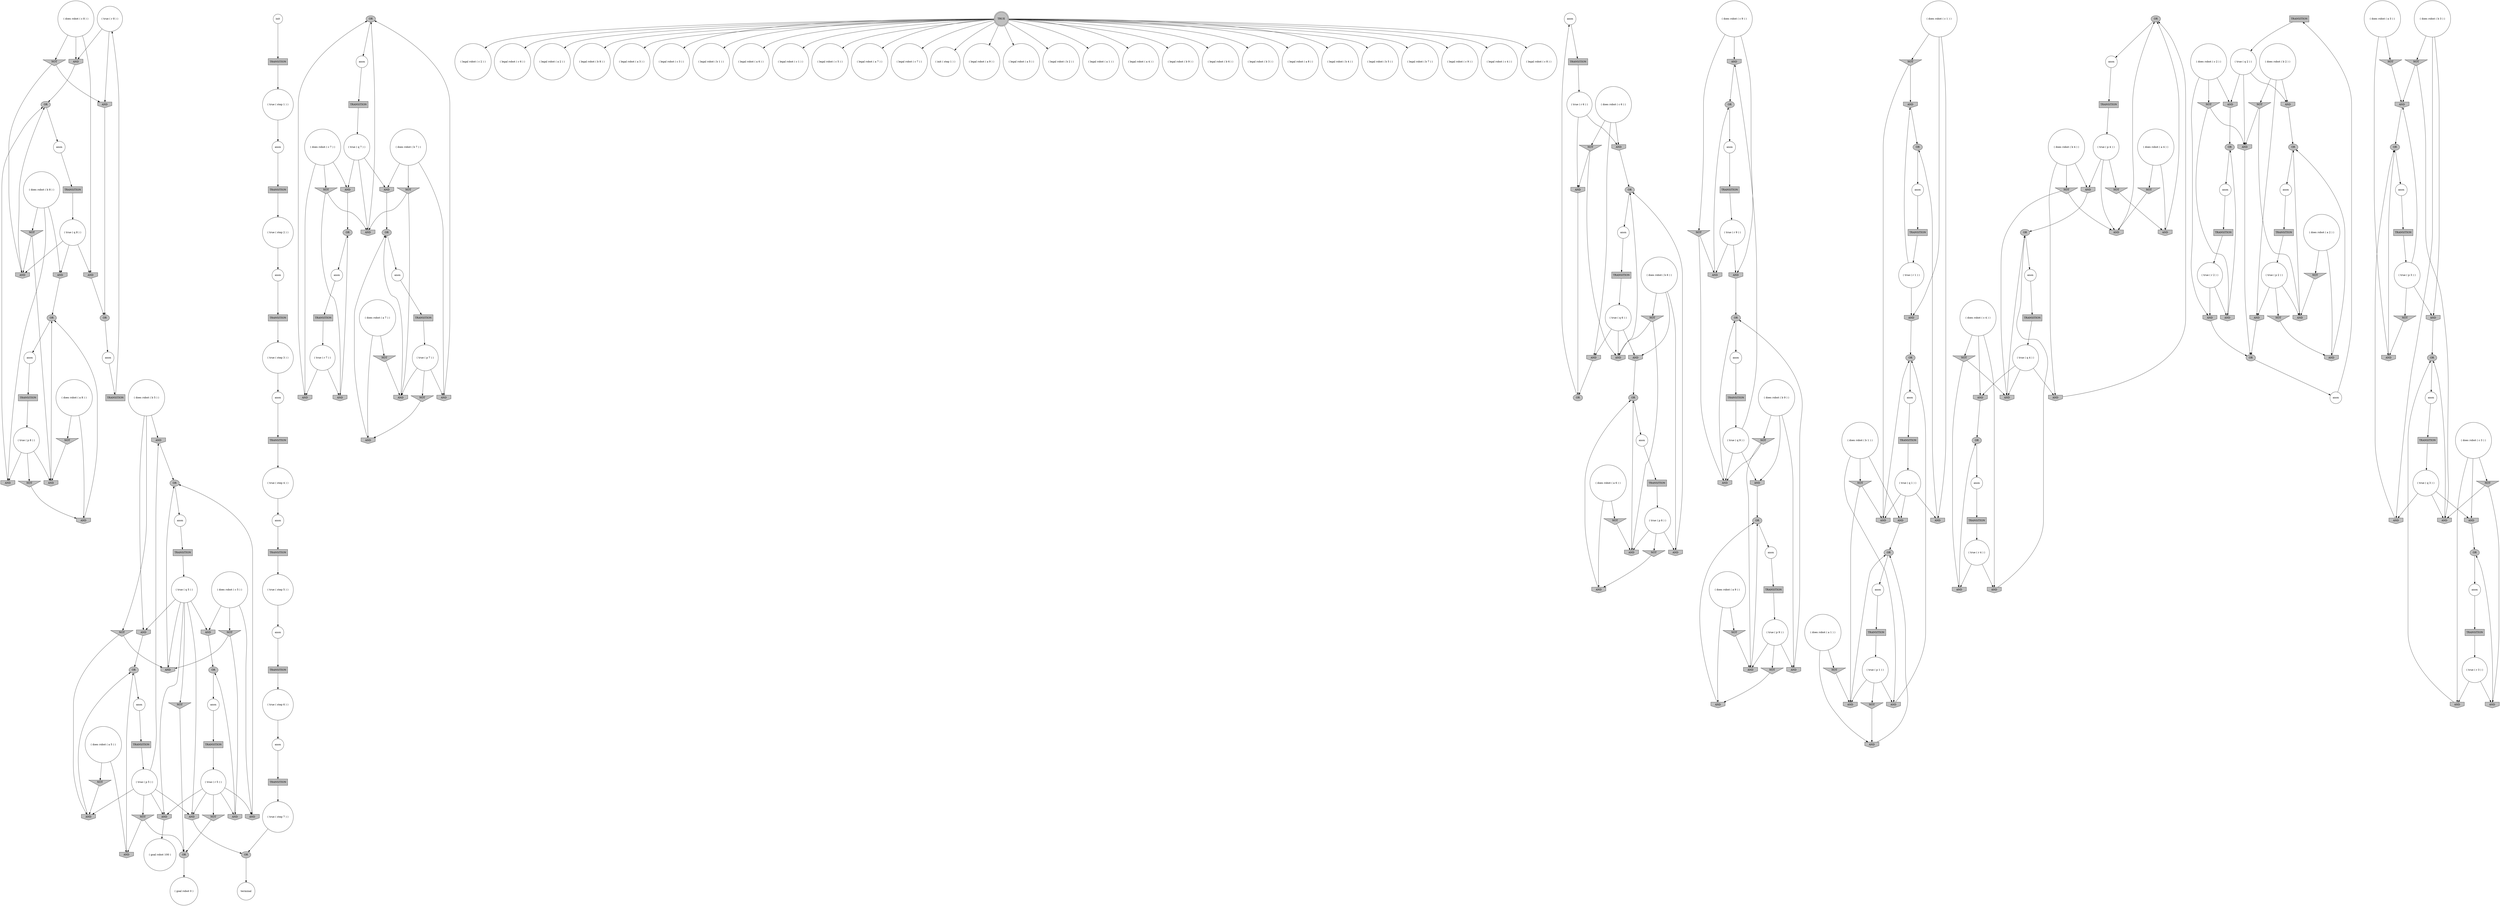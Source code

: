 digraph propNet
{
	"@7e6baf24"[shape=circle, style= filled, fillcolor=white, label="( true ( r 8 ) )"]; "@7e6baf24"->"@2e595420"; "@7e6baf24"->"@aa1b4e7"; 
	"@3f94a1f"[shape=circle, style= filled, fillcolor=white, label="( does robot ( b 5 ) )"]; "@3f94a1f"->"@2180e7a4"; "@3f94a1f"->"@63713b42"; "@3f94a1f"->"@3f70119f"; 
	"@201a503f"[shape=ellipse, style= filled, fillcolor=grey, label="OR"]; "@201a503f"->"@1f8a6890"; 
	"@205074de"[shape=invhouse, style= filled, fillcolor=grey, label="AND"]; "@205074de"->"@244e5056"; 
	"@6d1576d7"[shape=circle, style= filled, fillcolor=white, label="( legal robot ( c 2 ) )"]; 
	"@cb78915"[shape=circle, style= filled, fillcolor=white, label="anon"]; "@cb78915"->"@580c5da6"; 
	"@2c164804"[shape=circle, style= filled, fillcolor=white, label="( true ( q 5 ) )"]; "@2c164804"->"@76c7cadf"; "@2c164804"->"@46013dd8"; "@2c164804"->"@1d7aa55b"; "@2c164804"->"@3f70119f"; "@2c164804"->"@2ffecaeb"; "@2c164804"->"@19176e5f"; 
	"@a0405f6"[shape=invhouse, style= filled, fillcolor=grey, label="AND"]; "@a0405f6"->"@7a120cb3"; 
	"@4a52fecf"[shape=invhouse, style= filled, fillcolor=grey, label="AND"]; "@4a52fecf"->"@6588c838"; 
	"@43b5699"[shape=invtriangle, style= filled, fillcolor=grey, label="NOT"]; "@43b5699"->"@28d4ff95"; "@43b5699"->"@53b258fa"; 
	"@5cef0cdb"[shape=circle, style= filled, fillcolor=white, label="( true ( step 3 ) )"]; "@5cef0cdb"->"@66e9b6a"; 
	"@14b03ea"[shape=invhouse, style= filled, fillcolor=grey, label="AND"]; "@14b03ea"->"@5e1645b9"; 
	"@7481933a"[shape=circle, style= filled, fillcolor=white, label="anon"]; "@7481933a"->"@62c37f31"; 
	"@3c9ce70"[shape=ellipse, style= filled, fillcolor=grey, label="OR"]; "@3c9ce70"->"@36101d01"; 
	"@4ea7ae01"[shape=circle, style= filled, fillcolor=white, label="( true ( r 7 ) )"]; "@4ea7ae01"->"@1a170b6d"; "@4ea7ae01"->"@541b55f2"; 
	"@263945e2"[shape=invhouse, style= filled, fillcolor=grey, label="AND"]; "@263945e2"->"@66e90097"; 
	"@54dbb83a"[shape=invtriangle, style= filled, fillcolor=grey, label="NOT"]; "@54dbb83a"->"@251c135c"; "@54dbb83a"->"@a0405f6"; 
	"@6ad21538"[shape=circle, style= filled, fillcolor=white, label="( true ( r 5 ) )"]; "@6ad21538"->"@76c7cadf"; "@6ad21538"->"@4f13f501"; "@6ad21538"->"@205074de"; "@6ad21538"->"@1740d415"; "@6ad21538"->"@2ffecaeb"; 
	"@4c4936f3"[shape=invhouse, style= filled, fillcolor=grey, label="AND"]; "@4c4936f3"->"@6e9b86ea"; 
	"@12b4986"[shape=box, style= filled, fillcolor=grey, label="TRANSITION"]; "@12b4986"->"@55d4ee7e"; 
	"@235dc721"[shape=box, style= filled, fillcolor=grey, label="TRANSITION"]; "@235dc721"->"@33e136a8"; 
	"@7f32e910"[shape=circle, style= filled, fillcolor=white, label="( does robot ( a 3 ) )"]; "@7f32e910"->"@6cf84b0a"; "@7f32e910"->"@42ebaf12"; 
	"@4178feba"[shape=circle, style= filled, fillcolor=white, label="anon"]; "@4178feba"->"@2e027538"; 
	"@5790ce9"[shape=invtriangle, style= filled, fillcolor=grey, label="NOT"]; "@5790ce9"->"@51b1ab1d"; "@5790ce9"->"@4e3e97cd"; 
	"@2a44b7f7"[shape=circle, style= filled, fillcolor=white, label="( does robot ( a 9 ) )"]; "@2a44b7f7"->"@2dd5b883"; "@2a44b7f7"->"@3f9ab00e"; 
	"@2106b56a"[shape=circle, style= filled, fillcolor=white, label="( does robot ( b 3 ) )"]; "@2106b56a"->"@3f705316"; "@2106b56a"->"@19ed00d1"; "@2106b56a"->"@862fb35"; 
	"@5ad3c69c"[shape=invhouse, style= filled, fillcolor=grey, label="AND"]; "@5ad3c69c"->"@5be04861"; 
	"@541b55f2"[shape=invhouse, style= filled, fillcolor=grey, label="AND"]; "@541b55f2"->"@201a503f"; 
	"@7c5438e1"[shape=circle, style= filled, fillcolor=white, label="( true ( p 8 ) )"]; "@7c5438e1"->"@5ad3c69c"; "@7c5438e1"->"@2a7d2796"; "@7c5438e1"->"@7d627b8b"; 
	"@1740d415"[shape=invhouse, style= filled, fillcolor=grey, label="AND"]; "@1740d415"->"@3bc634b9"; 
	"@34189cab"[shape=circle, style= filled, fillcolor=white, label="( does robot ( c 9 ) )"]; "@34189cab"->"@3bd5b945"; "@34189cab"->"@6c28ca1c"; "@34189cab"->"@4a52fecf"; 
	"@7fb6a1c4"[shape=circle, style= filled, fillcolor=white, label="( does robot ( b 7 ) )"]; "@7fb6a1c4"->"@2f368c5d"; "@7fb6a1c4"->"@10bcc8f4"; "@7fb6a1c4"->"@8537d55"; 
	"@2beb717e"[shape=circle, style= filled, fillcolor=white, label="( legal robot ( c 6 ) )"]; 
	"@a9db0e2"[shape=circle, style= filled, fillcolor=white, label="( legal robot ( a 2 ) )"]; 
	"@40ad8bb4"[shape=invhouse, style= filled, fillcolor=grey, label="AND"]; "@40ad8bb4"->"@7ffd10fa"; 
	"@c77a748"[shape=circle, style= filled, fillcolor=white, label="( true ( p 4 ) )"]; "@c77a748"->"@26556949"; "@c77a748"->"@4e3e97cd"; "@c77a748"->"@3876e5d"; 
	"@2f8bbc98"[shape=circle, style= filled, fillcolor=white, label="( legal robot ( b 8 ) )"]; 
	"@12b9b67b"[shape=box, style= filled, fillcolor=grey, label="TRANSITION"]; "@12b9b67b"->"@4c61a7e6"; 
	"@420253af"[shape=invtriangle, style= filled, fillcolor=grey, label="NOT"]; "@420253af"->"@1c88a970"; "@420253af"->"@26c42804"; 
	"@66e90097"[shape=ellipse, style= filled, fillcolor=grey, label="OR"]; "@66e90097"->"@4b25ee49"; 
	"@251c135c"[shape=invhouse, style= filled, fillcolor=grey, label="AND"]; "@251c135c"->"@273f212a"; 
	"@521ecfeb"[shape=circle, style= filled, fillcolor=white, label="( legal robot ( a 3 ) )"]; 
	"@5323961b"[shape=circle, style= filled, fillcolor=white, label="( does robot ( c 6 ) )"]; "@5323961b"->"@7a6bb93c"; "@5323961b"->"@1a7b5617"; "@5323961b"->"@4553f141"; 
	"@12fa7181"[shape=box, style= filled, fillcolor=grey, label="TRANSITION"]; "@12fa7181"->"@6ad21538"; 
	"@53b258fa"[shape=invhouse, style= filled, fillcolor=grey, label="AND"]; "@53b258fa"->"@115872f5"; 
	"@415b15ab"[shape=invtriangle, style= filled, fillcolor=grey, label="NOT"]; "@415b15ab"->"@42ebaf12"; 
	"@140e3010"[shape=invhouse, style= filled, fillcolor=grey, label="AND"]; "@140e3010"->"@62ee558f"; 
	"@2279ecf4"[shape=invhouse, style= filled, fillcolor=grey, label="AND"]; "@2279ecf4"->"@6bb5eba4"; 
	"@2586b11c"[shape=invtriangle, style= filled, fillcolor=grey, label="NOT"]; "@2586b11c"->"@2dd5b883"; 
	"@54edd9de"[shape=invhouse, style= filled, fillcolor=grey, label="AND"]; "@54edd9de"->"@568bf3ec"; 
	"@1a170b6d"[shape=invhouse, style= filled, fillcolor=grey, label="AND"]; "@1a170b6d"->"@568bf3ec"; 
	"@6434d75f"[shape=circle, style= filled, fillcolor=white, label="( legal robot ( c 3 ) )"]; 
	"@35a271f5"[shape=invhouse, style= filled, fillcolor=grey, label="AND"]; "@35a271f5"->"@6bb5eba4"; 
	"@3ffef80a"[shape=invhouse, style= filled, fillcolor=grey, label="AND"]; "@3ffef80a"->"@5be04861"; 
	"@7897aaa6"[shape=ellipse, style= filled, fillcolor=grey, label="OR"]; "@7897aaa6"->"@2d44b624"; 
	"@4a93837b"[shape=invhouse, style= filled, fillcolor=grey, label="AND"]; "@4a93837b"->"@5f8f127c"; 
	"@455e0638"[shape=invhouse, style= filled, fillcolor=grey, label="AND"]; "@455e0638"->"@57f2e95f"; 
	"@5f8f127c"[shape=ellipse, style= filled, fillcolor=grey, label="OR"]; "@5f8f127c"->"@2a06bbe7"; 
	"@7f0ab78a"[shape=circle, style= filled, fillcolor=white, label="( legal robot ( b 1 ) )"]; 
	"@4349e631"[shape=circle, style= filled, fillcolor=white, label="( does robot ( c 2 ) )"]; "@4349e631"->"@21c71508"; "@4349e631"->"@28a7bd7a"; "@4349e631"->"@5b25d568"; 
	"@3e93f13f"[shape=box, style= filled, fillcolor=grey, label="TRANSITION"]; "@3e93f13f"->"@2c164804"; 
	"@57249e1a"[shape=invhouse, style= filled, fillcolor=grey, label="AND"]; "@57249e1a"->"@115872f5"; 
	"@4eb7cd92"[shape=invtriangle, style= filled, fillcolor=grey, label="NOT"]; "@4eb7cd92"->"@26c42804"; 
	"@74a638fc"[shape=invtriangle, style= filled, fillcolor=grey, label="NOT"]; "@74a638fc"->"@4ce76438"; 
	"@4eda1515"[shape=circle, style= filled, fillcolor=white, label="( legal robot ( a 6 ) )"]; 
	"@123e1d25"[shape=circle, style= filled, fillcolor=white, label="( legal robot ( c 1 ) )"]; 
	"@55d4ee7e"[shape=circle, style= filled, fillcolor=white, label="( true ( r 4 ) )"]; "@55d4ee7e"->"@30b16f5f"; "@55d4ee7e"->"@3c0c74fe"; 
	"@36101d01"[shape=circle, style= filled, fillcolor=white, label="anon"]; "@36101d01"->"@67458657"; 
	"@62ee558f"[shape=ellipse, style= filled, fillcolor=grey, label="OR"]; "@62ee558f"->"@d335207"; 
	"@5b25d568"[shape=invhouse, style= filled, fillcolor=grey, label="AND"]; "@5b25d568"->"@61ae717f"; 
	"@5e1645b9"[shape=ellipse, style= filled, fillcolor=grey, label="OR"]; "@5e1645b9"->"@83ba4f1"; 
	"@3f9ab00e"[shape=invtriangle, style= filled, fillcolor=grey, label="NOT"]; "@3f9ab00e"->"@2279ecf4"; 
	"@1c2d5534"[shape=circle, style= filled, fillcolor=white, label="( legal robot ( c 5 ) )"]; 
	"@4332b67c"[shape=box, style= filled, fillcolor=grey, label="TRANSITION"]; "@4332b67c"->"@5f4f5a31"; 
	"@2d44b624"[shape=circle, style= filled, fillcolor=white, label="anon"]; "@2d44b624"->"@5e7b4ed7"; 
	"@5b31fd9"[shape=invtriangle, style= filled, fillcolor=grey, label="NOT"]; "@5b31fd9"->"@56a9509d"; 
	"@32935741"[shape=box, style= filled, fillcolor=grey, label="TRANSITION"]; "@32935741"->"@5330cb4b"; 
	"@5d1d20d3"[shape=circle, style= filled, fillcolor=white, label="( true ( step 4 ) )"]; "@5d1d20d3"->"@42bc0eba"; 
	"@364e50ee"[shape=circle, style= filled, fillcolor=white, label="( true ( r 6 ) )"]; "@364e50ee"->"@7a6bb93c"; "@364e50ee"->"@455e0638"; 
	"@6f7834de"[shape=circle, style= filled, fillcolor=white, label="( does robot ( a 7 ) )"]; "@6f7834de"->"@16fa21a4"; "@6f7834de"->"@58bd3b2d"; 
	"@219a6087"[shape=circle, style= filled, fillcolor=white, label="anon"]; "@219a6087"->"@2caee320"; 
	"@12260d8d"[shape=invhouse, style= filled, fillcolor=grey, label="AND"]; "@12260d8d"->"@34e77781"; 
	"@7c959fa1"[shape=circle, style= filled, fillcolor=white, label="( true ( q 1 ) )"]; "@7c959fa1"->"@3a1be20c"; "@7c959fa1"->"@620645fd"; "@7c959fa1"->"@53b258fa"; 
	"@2653aed4"[shape=circle, style= filled, fillcolor=white, label="anon"]; "@2653aed4"->"@1494b146"; 
	"@10d39c9f"[shape=box, style= filled, fillcolor=grey, label="TRANSITION"]; "@10d39c9f"->"@7a6dd8e1"; 
	"@117c50b9"[shape=circle, style= filled, fillcolor=white, label="anon"]; "@117c50b9"->"@3e93f13f"; 
	"@26556949"[shape=invhouse, style= filled, fillcolor=grey, label="AND"]; "@26556949"->"@4965d0e0"; 
	"@46013dd8"[shape=invhouse, style= filled, fillcolor=grey, label="AND"]; "@46013dd8"->"@3bc634b9"; 
	"@51e4bece"[shape=ellipse, style= filled, fillcolor=grey, label="OR"]; "@51e4bece"->"@aaf063"; 
	"@94b318"[shape=invtriangle, style= filled, fillcolor=grey, label="NOT"]; "@94b318"->"@4c767fb3"; "@94b318"->"@2279ecf4"; 
	"@4f9e3e24"[shape=circle, style= filled, fillcolor=white, label="( legal robot ( a 7 ) )"]; 
	"@2a06bbe7"[shape=circle, style= filled, fillcolor=white, label="anon"]; "@2a06bbe7"->"@321e45e3"; 
	"@4965d0e0"[shape=ellipse, style= filled, fillcolor=grey, label="OR"]; "@4965d0e0"->"@3b7447c5"; 
	"@59d794d"[shape=circle, style= filled, fillcolor=white, label="( true ( p 9 ) )"]; "@59d794d"->"@2fa847df"; "@59d794d"->"@2279ecf4"; "@59d794d"->"@2586b11c"; 
	"@5a2d13c1"[shape=circle, style= filled, fillcolor=white, label="( true ( q 7 ) )"]; "@5a2d13c1"->"@6e247d4a"; "@5a2d13c1"->"@10bcc8f4"; "@5a2d13c1"->"@54edd9de"; 
	"@76c7cadf"[shape=invhouse, style= filled, fillcolor=grey, label="AND"]; "@76c7cadf"->"@147ae747"; 
	"@3a1be20c"[shape=invhouse, style= filled, fillcolor=grey, label="AND"]; "@3a1be20c"->"@6e9b86ea"; 
	"@1e37504d"[shape=ellipse, style= filled, fillcolor=grey, label="OR"]; "@1e37504d"->"@4178feba"; 
	"@4dc67b54"[shape=circle, style= filled, fillcolor=white, label="( legal robot ( c 7 ) )"]; 
	"@8537d55"[shape=invhouse, style= filled, fillcolor=grey, label="AND"]; "@8537d55"->"@201a503f"; 
	"@34cf935a"[shape=box, style= filled, fillcolor=grey, label="TRANSITION"]; "@34cf935a"->"@4ea7ae01"; 
	"@69ba045"[shape=ellipse, style= filled, fillcolor=grey, label="OR"]; "@69ba045"->"@53371566"; 
	"@617e53c9"[shape=box, style= filled, fillcolor=grey, label="TRANSITION"]; "@617e53c9"->"@12fcdf5"; 
	"@304caadb"[shape=invtriangle, style= filled, fillcolor=grey, label="NOT"]; "@304caadb"->"@5ad3c69c"; 
	"@aaf063"[shape=circle, style= filled, fillcolor=white, label="anon"]; "@aaf063"->"@12b4986"; 
	"@24c759f5"[shape=circle, style= filled, fillcolor=white, label="( does robot ( c 4 ) )"]; "@24c759f5"->"@1be2f6b0"; "@24c759f5"->"@6af37a62"; "@24c759f5"->"@3c0c74fe"; 
	"@72cc5002"[shape=circle, style= filled, fillcolor=white, label="( true ( step 2 ) )"]; "@72cc5002"->"@28caea19"; 
	"@2d9b4fac"[shape=circle, style= filled, fillcolor=white, label="( init ( step 1 ) )"]; 
	"@48423606"[shape=circle, style= filled, fillcolor=white, label="( does robot ( c 5 ) )"]; "@48423606"->"@46013dd8"; "@48423606"->"@205074de"; "@48423606"->"@72e8e8f9"; 
	"@66bb1ead"[shape=invtriangle, style= filled, fillcolor=grey, label="NOT"]; "@66bb1ead"->"@6db248c"; 
	"@7c4e7958"[shape=circle, style= filled, fillcolor=white, label="( true ( q 8 ) )"]; "@7c4e7958"->"@3ffef80a"; "@7c4e7958"->"@4a93837b"; "@7c4e7958"->"@12260d8d"; 
	"@4e2d8ecc"[shape=circle, style= filled, fillcolor=white, label="( does robot ( c 3 ) )"]; "@4e2d8ecc"->"@10fa1b2d"; "@4e2d8ecc"->"@621bedb0"; "@4e2d8ecc"->"@40ad8bb4"; 
	"@4c767fb3"[shape=invhouse, style= filled, fillcolor=grey, label="AND"]; "@4c767fb3"->"@7897aaa6"; 
	"@6c28ca1c"[shape=invhouse, style= filled, fillcolor=grey, label="AND"]; "@6c28ca1c"->"@7897aaa6"; 
	"@19176e5f"[shape=invhouse, style= filled, fillcolor=grey, label="AND"]; "@19176e5f"->"@244e5056"; 
	"@6588c838"[shape=ellipse, style= filled, fillcolor=grey, label="OR"]; "@6588c838"->"@7711089b"; 
	"@28caea19"[shape=circle, style= filled, fillcolor=white, label="anon"]; "@28caea19"->"@366aa95b"; 
	"@36fffa61"[shape=circle, style= filled, fillcolor=white, label="anon"]; "@36fffa61"->"@4332b67c"; 
	"@28a7bd7a"[shape=invtriangle, style= filled, fillcolor=grey, label="NOT"]; "@28a7bd7a"->"@1c88a970"; "@28a7bd7a"->"@38002f54"; 
	"@dc160cb"[shape=box, style= filled, fillcolor=grey, label="TRANSITION"]; "@dc160cb"->"@69ed2bbd"; 
	"@1535d18b"[shape=circle, style= filled, fillcolor=white, label="( true ( r 2 ) )"]; "@1535d18b"->"@38002f54"; "@1535d18b"->"@21c71508"; 
	"@1e01d652"[shape=circle, style= filled, fillcolor=white, label="( legal robot ( a 9 ) )"]; 
	"@61bc59aa"[shape=box, style= filled, fillcolor=grey, label="TRANSITION"]; "@61bc59aa"->"@16d0a6a3"; 
	"@31923ca5"[shape=invtriangle, style= filled, fillcolor=grey, label="NOT"]; "@31923ca5"->"@251c135c"; 
	"@862fb35"[shape=invhouse, style= filled, fillcolor=grey, label="AND"]; "@862fb35"->"@62ee558f"; 
	"@535c458c"[shape=circle, style= filled, fillcolor=white, label="( legal robot ( a 5 ) )"]; 
	"@4f13f501"[shape=invtriangle, style= filled, fillcolor=grey, label="NOT"]; "@4f13f501"->"@69ba045"; 
	"@61ffbcb"[shape=invhouse, style= filled, fillcolor=grey, label="AND"]; "@61ffbcb"->"@7a120cb3"; 
	"@26c42804"[shape=invhouse, style= filled, fillcolor=grey, label="AND"]; "@26c42804"->"@1e37504d"; 
	"@3bc634b9"[shape=ellipse, style= filled, fillcolor=grey, label="OR"]; "@3bc634b9"->"@51af7c57"; 
	"@4c9d22fc"[shape=invhouse, style= filled, fillcolor=grey, label="AND"]; "@4c9d22fc"->"@5be04861"; 
	"@7831d5e2"[shape=box, style= filled, fillcolor=grey, label="TRANSITION"]; "@7831d5e2"->"@7c5438e1"; 
	"@115872f5"[shape=ellipse, style= filled, fillcolor=grey, label="OR"]; "@115872f5"->"@45e33bb8"; 
	"@32efe27b"[shape=circle, style= filled, fillcolor=white, label="( does robot ( b 1 ) )"]; "@32efe27b"->"@57249e1a"; "@32efe27b"->"@3a1be20c"; "@32efe27b"->"@22fe135d"; 
	"@72e8e8f9"[shape=invtriangle, style= filled, fillcolor=grey, label="NOT"]; "@72e8e8f9"->"@1740d415"; "@72e8e8f9"->"@19176e5f"; 
	"@56dc64a2"[shape=invhouse, style= filled, fillcolor=grey, label="AND"]; "@56dc64a2"->"@6588c838"; 
	"@62c37f31"[shape=box, style= filled, fillcolor=grey, label="TRANSITION"]; "@62c37f31"->"@59d794d"; 
	"@63713b42"[shape=invtriangle, style= filled, fillcolor=grey, label="NOT"]; "@63713b42"->"@1ee99d0f"; "@63713b42"->"@19176e5f"; 
	"@67458657"[shape=box, style= filled, fillcolor=grey, label="TRANSITION"]; "@67458657"->"@c77a748"; 
	"@42ebaf12"[shape=invhouse, style= filled, fillcolor=grey, label="AND"]; "@42ebaf12"->"@14a97f68"; 
	"@3f705316"[shape=invtriangle, style= filled, fillcolor=grey, label="NOT"]; "@3f705316"->"@140e3010"; "@3f705316"->"@675ee9e3"; 
	"@5f4f5a31"[shape=circle, style= filled, fillcolor=white, label="( true ( q 6 ) )"]; "@5f4f5a31"->"@282bfa91"; "@5f4f5a31"->"@1a7b5617"; "@5f4f5a31"->"@a0405f6"; 
	"@3f65cebb"[shape=circle, style= filled, fillcolor=white, label="anon"]; "@3f65cebb"->"@461979eb"; 
	"@39bde3d2"[shape=circle, style= filled, fillcolor=white, label="( legal robot ( b 2 ) )"]; 
	"@4fc0cb76"[shape=invhouse, style= filled, fillcolor=grey, label="AND"]; "@4fc0cb76"->"@3c9ce70"; 
	"@5f159e0c"[shape=circle, style= filled, fillcolor=white, label="( does robot ( c 1 ) )"]; "@5f159e0c"->"@43b5699"; "@5f159e0c"->"@620645fd"; "@5f159e0c"->"@1875a340"; 
	"@580c5da6"[shape=box, style= filled, fillcolor=grey, label="TRANSITION"]; "@580c5da6"->"@364e50ee"; 
	"@2f368c5d"[shape=invtriangle, style= filled, fillcolor=grey, label="NOT"]; "@2f368c5d"->"@6e247d4a"; "@2f368c5d"->"@263945e2"; 
	"@568bf3ec"[shape=ellipse, style= filled, fillcolor=grey, label="OR"]; "@568bf3ec"->"@7e3b3757"; 
	"@1a7b5617"[shape=invhouse, style= filled, fillcolor=grey, label="AND"]; "@1a7b5617"->"@57f2e95f"; 
	"@2ffecaeb"[shape=invhouse, style= filled, fillcolor=grey, label="AND"]; "@2ffecaeb"->"@2abbaa16"; 
	"@36d83365"[shape=circle, style= filled, fillcolor=white, label="( true ( p 5 ) )"]; "@36d83365"->"@76c7cadf"; "@36d83365"->"@2180e7a4"; "@36d83365"->"@2bd648e2"; "@36d83365"->"@2ffecaeb"; "@36d83365"->"@1ee99d0f"; 
	"@1d3c66d8"[shape=circle, style= filled, fillcolor=white, label="( does robot ( a 2 ) )"]; "@1d3c66d8"->"@4eb7cd92"; "@1d3c66d8"->"@6db248c"; 
	"@6437a04c"[shape=circle, style= filled, fillcolor=white, label="anon"]; "@6437a04c"->"@32935741"; 
	"@8c3d31c"[shape=circle, style= filled, fillcolor=white, label="( true ( p 7 ) )"]; "@8c3d31c"->"@7058d7c2"; "@8c3d31c"->"@8537d55"; "@8c3d31c"->"@263945e2"; 
	"@64e4776b"[shape=circle, style= filled, fillcolor=white, label="( legal robot ( a 1 ) )"]; 
	"@56a9509d"[shape=invhouse, style= filled, fillcolor=grey, label="AND"]; "@56a9509d"->"@6e9b86ea"; 
	"@675ee9e3"[shape=invhouse, style= filled, fillcolor=grey, label="AND"]; "@675ee9e3"->"@14a97f68"; 
	"@604ee1f1"[shape=invtriangle, style= filled, fillcolor=grey, label="NOT"]; "@604ee1f1"->"@5ad3c69c"; "@604ee1f1"->"@4a93837b"; 
	"@10fa1b2d"[shape=invtriangle, style= filled, fillcolor=grey, label="NOT"]; "@10fa1b2d"->"@140e3010"; "@10fa1b2d"->"@7f205d8d"; 
	"@7a6dd8e1"[shape=circle, style= filled, fillcolor=white, label="( true ( q 4 ) )"]; "@7a6dd8e1"->"@6af37a62"; "@7a6dd8e1"->"@51b1ab1d"; "@7a6dd8e1"->"@4fc0cb76"; 
	"@1c88a970"[shape=invhouse, style= filled, fillcolor=grey, label="AND"]; "@1c88a970"->"@37d6d61d"; 
	"@1d7aa55b"[shape=invtriangle, style= filled, fillcolor=grey, label="NOT"]; "@1d7aa55b"->"@69ba045"; 
	"@26a0c73f"[shape=circle, style= filled, fillcolor=white, label="( does robot ( b 4 ) )"]; "@26a0c73f"->"@26556949"; "@26a0c73f"->"@4fc0cb76"; "@26a0c73f"->"@5790ce9"; 
	"@3f70119f"[shape=invhouse, style= filled, fillcolor=grey, label="AND"]; "@3f70119f"->"@5e1645b9"; 
	"@43422d0b"[shape=doublecircle, style= filled, fillcolor=grey, label="TRUE"]; "@43422d0b"->"@535c458c"; "@43422d0b"->"@521ecfeb"; "@43422d0b"->"@4927d15e"; "@43422d0b"->"@6d1576d7"; "@43422d0b"->"@4f9e3e24"; "@43422d0b"->"@6434d75f"; "@43422d0b"->"@4dc67b54"; "@43422d0b"->"@1b332109"; "@43422d0b"->"@1898062f"; "@43422d0b"->"@39bde3d2"; "@43422d0b"->"@7f0ab78a"; "@43422d0b"->"@61b80d9b"; "@43422d0b"->"@2d9b4fac"; "@43422d0b"->"@4eda1515"; "@43422d0b"->"@123e1d25"; "@43422d0b"->"@552297d7"; "@43422d0b"->"@24be0446"; "@43422d0b"->"@64e4776b"; "@43422d0b"->"@7a856d3b"; "@43422d0b"->"@1c2d5534"; "@43422d0b"->"@370aa282"; "@43422d0b"->"@21caefb0"; "@43422d0b"->"@757753a8"; "@43422d0b"->"@6e681db8"; "@43422d0b"->"@a9db0e2"; "@43422d0b"->"@1e01d652"; "@43422d0b"->"@2beb717e"; "@43422d0b"->"@2f8bbc98"; 
	"@147ae747"[shape=ellipse, style= filled, fillcolor=grey, label="OR"]; "@147ae747"->"@10e5f0d2"; 
	"@5d51fe8a"[shape=box, style= filled, fillcolor=grey, label="TRANSITION"]; "@5d51fe8a"->"@72cc5002"; 
	"@d335207"[shape=circle, style= filled, fillcolor=white, label="anon"]; "@d335207"->"@61bc59aa"; 
	"@273f212a"[shape=ellipse, style= filled, fillcolor=grey, label="OR"]; "@273f212a"->"@219a6087"; 
	"@5be04861"[shape=ellipse, style= filled, fillcolor=grey, label="OR"]; "@5be04861"->"@61b00766"; 
	"@16fa21a4"[shape=invtriangle, style= filled, fillcolor=grey, label="NOT"]; "@16fa21a4"->"@263945e2"; 
	"@2e1474fc"[shape=circle, style= filled, fillcolor=white, label="( true ( step 7 ) )"]; "@2e1474fc"->"@147ae747"; 
	"@2e595420"[shape=invhouse, style= filled, fillcolor=grey, label="AND"]; "@2e595420"->"@34e77781"; 
	"@519549e"[shape=circle, style= filled, fillcolor=white, label="( does robot ( b 2 ) )"]; "@519549e"->"@57c501f7"; "@519549e"->"@4d480773"; "@519549e"->"@420253af"; 
	"@42bc0eba"[shape=circle, style= filled, fillcolor=white, label="anon"]; "@42bc0eba"->"@617e53c9"; 
	"@22fe135d"[shape=invtriangle, style= filled, fillcolor=grey, label="NOT"]; "@22fe135d"->"@53b258fa"; "@22fe135d"->"@56a9509d"; 
	"@5fe940a6"[shape=invtriangle, style= filled, fillcolor=grey, label="NOT"]; "@5fe940a6"->"@2e595420"; "@5fe940a6"->"@4a93837b"; 
	"@13d86a73"[shape=box, style= filled, fillcolor=grey, label="TRANSITION"]; "@13d86a73"->"@7c959fa1"; 
	"@4856d149"[shape=circle, style= filled, fillcolor=white, label="anon"]; "@4856d149"->"@65988886"; 
	"@45e33bb8"[shape=circle, style= filled, fillcolor=white, label="anon"]; "@45e33bb8"->"@13d86a73"; 
	"@7a0aae8a"[shape=circle, style= filled, fillcolor=white, label="( true ( step 6 ) )"]; "@7a0aae8a"->"@2653aed4"; 
	"@3be7a755"[shape=circle, style= filled, fillcolor=white, label="( true ( q 9 ) )"]; "@3be7a755"->"@35a271f5"; "@3be7a755"->"@4c767fb3"; "@3be7a755"->"@4a52fecf"; 
	"@5e7b4ed7"[shape=box, style= filled, fillcolor=grey, label="TRANSITION"]; "@5e7b4ed7"->"@3be7a755"; 
	"@305e9d7a"[shape=invhouse, style= filled, fillcolor=grey, label="AND"]; "@305e9d7a"->"@3c9ce70"; 
	"@57f2e95f"[shape=ellipse, style= filled, fillcolor=grey, label="OR"]; "@57f2e95f"->"@cb78915"; 
	"@621bedb0"[shape=invhouse, style= filled, fillcolor=grey, label="AND"]; "@621bedb0"->"@62ee558f"; 
	"@61b80d9b"[shape=circle, style= filled, fillcolor=white, label="( legal robot ( b 3 ) )"]; 
	"@1be2f6b0"[shape=invtriangle, style= filled, fillcolor=grey, label="NOT"]; "@1be2f6b0"->"@51b1ab1d"; "@1be2f6b0"->"@30b16f5f"; 
	"@1494b146"[shape=box, style= filled, fillcolor=grey, label="TRANSITION"]; "@1494b146"->"@2e1474fc"; 
	"@2fa847df"[shape=invhouse, style= filled, fillcolor=grey, label="AND"]; "@2fa847df"->"@7897aaa6"; 
	"@6063f5af"[shape=circle, style= filled, fillcolor=white, label="( does robot ( a 8 ) )"]; "@6063f5af"->"@4c9d22fc"; "@6063f5af"->"@304caadb"; 
	"@3f0cc730"[shape=circle, style= filled, fillcolor=white, label="( does robot ( c 8 ) )"]; "@3f0cc730"->"@5fe940a6"; "@3f0cc730"->"@12260d8d"; "@3f0cc730"->"@aa1b4e7"; 
	"@63edf84f"[shape=circle, style= filled, fillcolor=white, label="( does robot ( a 5 ) )"]; "@63edf84f"->"@14b03ea"; "@63edf84f"->"@12b27c38"; 
	"@552297d7"[shape=circle, style= filled, fillcolor=white, label="( legal robot ( a 8 ) )"]; 
	"@51b1ab1d"[shape=invhouse, style= filled, fillcolor=grey, label="AND"]; "@51b1ab1d"->"@4965d0e0"; 
	"@4e3e97cd"[shape=invhouse, style= filled, fillcolor=grey, label="AND"]; "@4e3e97cd"->"@3c9ce70"; 
	"@33e136a8"[shape=circle, style= filled, fillcolor=white, label="( true ( q 2 ) )"]; "@33e136a8"->"@1c88a970"; "@33e136a8"->"@5b25d568"; "@33e136a8"->"@4d480773"; 
	"@2abbaa16"[shape=circle, style= filled, fillcolor=white, label="( goal robot 100 )"]; 
	"@4ce76438"[shape=invhouse, style= filled, fillcolor=grey, label="AND"]; "@4ce76438"->"@273f212a"; 
	"@40bbc1f6"[shape=circle, style= filled, fillcolor=white, label="( true ( p 2 ) )"]; "@40bbc1f6"->"@26c42804"; "@40bbc1f6"->"@66bb1ead"; "@40bbc1f6"->"@57c501f7"; 
	"@e07023f"[shape=invtriangle, style= filled, fillcolor=grey, label="NOT"]; "@e07023f"->"@1a170b6d"; "@e07023f"->"@6e247d4a"; 
	"@3ffaf3f4"[shape=circle, style= filled, fillcolor=white, label="( true ( p 6 ) )"]; "@3ffaf3f4"->"@251c135c"; "@3ffaf3f4"->"@74a638fc"; "@3ffaf3f4"->"@61ffbcb"; 
	"@38002f54"[shape=invhouse, style= filled, fillcolor=grey, label="AND"]; "@38002f54"->"@61ae717f"; 
	"@6e247d4a"[shape=invhouse, style= filled, fillcolor=grey, label="AND"]; "@6e247d4a"->"@201a503f"; 
	"@4927d15e"[shape=circle, style= filled, fillcolor=white, label="( legal robot ( a 4 ) )"]; 
	"@620645fd"[shape=invhouse, style= filled, fillcolor=grey, label="AND"]; "@620645fd"->"@7f4c352e"; 
	"@51af7c57"[shape=circle, style= filled, fillcolor=white, label="anon"]; "@51af7c57"->"@12fa7181"; 
	"@58bd3b2d"[shape=invhouse, style= filled, fillcolor=grey, label="AND"]; "@58bd3b2d"->"@66e90097"; 
	"@53371566"[shape=circle, style= filled, fillcolor=white, label="( goal robot 0 )"]; 
	"@3aeebf17"[shape=circle, style= filled, fillcolor=white, label="( true ( step 1 ) )"]; "@3aeebf17"->"@6fa8bd74"; 
	"@14a2da07"[shape=circle, style= filled, fillcolor=white, label="init"]; "@14a2da07"->"@4f980c26"; 
	"@6db248c"[shape=invhouse, style= filled, fillcolor=grey, label="AND"]; "@6db248c"->"@1e37504d"; 
	"@12fcdf5"[shape=circle, style= filled, fillcolor=white, label="( true ( step 5 ) )"]; "@12fcdf5"->"@66a33414"; 
	"@19ed00d1"[shape=invhouse, style= filled, fillcolor=grey, label="AND"]; "@19ed00d1"->"@14a97f68"; 
	"@5330cb4b"[shape=circle, style= filled, fillcolor=white, label="( true ( r 1 ) )"]; "@5330cb4b"->"@28d4ff95"; "@5330cb4b"->"@1875a340"; 
	"@24b6a561"[shape=circle, style= filled, fillcolor=white, label="anon"]; "@24b6a561"->"@12b9b67b"; 
	"@6cf84b0a"[shape=invtriangle, style= filled, fillcolor=grey, label="NOT"]; "@6cf84b0a"->"@675ee9e3"; 
	"@6af37a62"[shape=invhouse, style= filled, fillcolor=grey, label="AND"]; "@6af37a62"->"@51e4bece"; 
	"@34e77781"[shape=ellipse, style= filled, fillcolor=grey, label="OR"]; "@34e77781"->"@4856d149"; 
	"@1f561437"[shape=invtriangle, style= filled, fillcolor=grey, label="NOT"]; "@1f561437"->"@4c4936f3"; 
	"@4553f141"[shape=invtriangle, style= filled, fillcolor=grey, label="NOT"]; "@4553f141"->"@455e0638"; "@4553f141"->"@a0405f6"; 
	"@6c1af328"[shape=box, style= filled, fillcolor=grey, label="TRANSITION"]; "@6c1af328"->"@1535d18b"; 
	"@576eeb9"[shape=box, style= filled, fillcolor=grey, label="TRANSITION"]; "@576eeb9"->"@7a0aae8a"; 
	"@7a856d3b"[shape=circle, style= filled, fillcolor=white, label="( legal robot ( b 5 ) )"]; 
	"@6534ae32"[shape=box, style= filled, fillcolor=grey, label="TRANSITION"]; "@6534ae32"->"@5a2d13c1"; 
	"@449c87c1"[shape=circle, style= filled, fillcolor=white, label="( does robot ( b 9 ) )"]; "@449c87c1"->"@35a271f5"; "@449c87c1"->"@2fa847df"; "@449c87c1"->"@94b318"; 
	"@66a33414"[shape=circle, style= filled, fillcolor=white, label="anon"]; "@66a33414"->"@576eeb9"; 
	"@77cb8e0f"[shape=circle, style= filled, fillcolor=white, label="( does robot ( b 6 ) )"]; "@77cb8e0f"->"@54dbb83a"; "@77cb8e0f"->"@282bfa91"; "@77cb8e0f"->"@61ffbcb"; 
	"@61ae717f"[shape=ellipse, style= filled, fillcolor=grey, label="OR"]; "@61ae717f"->"@39d7af3"; 
	"@796528a2"[shape=circle, style= filled, fillcolor=white, label="( does robot ( b 8 ) )"]; "@796528a2"->"@3ffef80a"; "@796528a2"->"@2a7d2796"; "@796528a2"->"@604ee1f1"; 
	"@10e5f0d2"[shape=circle, style= filled, fillcolor=white, label="terminal"]; 
	"@7ffd10fa"[shape=ellipse, style= filled, fillcolor=grey, label="OR"]; "@7ffd10fa"->"@3f65cebb"; 
	"@6bb5eba4"[shape=ellipse, style= filled, fillcolor=grey, label="OR"]; "@6bb5eba4"->"@7481933a"; 
	"@7d627b8b"[shape=invtriangle, style= filled, fillcolor=grey, label="NOT"]; "@7d627b8b"->"@4c9d22fc"; 
	"@3eb8f71"[shape=circle, style= filled, fillcolor=white, label="anon"]; "@3eb8f71"->"@40e7fd03"; 
	"@65988886"[shape=box, style= filled, fillcolor=grey, label="TRANSITION"]; "@65988886"->"@7e6baf24"; 
	"@13b4cd65"[shape=circle, style= filled, fillcolor=white, label="( does robot ( a 4 ) )"]; "@13b4cd65"->"@461d318f"; "@13b4cd65"->"@305e9d7a"; 
	"@aa1b4e7"[shape=invhouse, style= filled, fillcolor=grey, label="AND"]; "@aa1b4e7"->"@5f8f127c"; 
	"@1875a340"[shape=invhouse, style= filled, fillcolor=grey, label="AND"]; "@1875a340"->"@115872f5"; 
	"@7e3b3757"[shape=circle, style= filled, fillcolor=white, label="anon"]; "@7e3b3757"->"@34cf935a"; 
	"@2180e7a4"[shape=invhouse, style= filled, fillcolor=grey, label="AND"]; "@2180e7a4"->"@244e5056"; 
	"@7a6bb93c"[shape=invhouse, style= filled, fillcolor=grey, label="AND"]; "@7a6bb93c"->"@7a120cb3"; 
	"@10bcc8f4"[shape=invhouse, style= filled, fillcolor=grey, label="AND"]; "@10bcc8f4"->"@66e90097"; 
	"@1b332109"[shape=circle, style= filled, fillcolor=white, label="( legal robot ( b 9 ) )"]; 
	"@14a97f68"[shape=ellipse, style= filled, fillcolor=grey, label="OR"]; "@14a97f68"->"@3eb8f71"; 
	"@6fa8bd74"[shape=circle, style= filled, fillcolor=white, label="anon"]; "@6fa8bd74"->"@5d51fe8a"; 
	"@321e45e3"[shape=box, style= filled, fillcolor=grey, label="TRANSITION"]; "@321e45e3"->"@7c4e7958"; 
	"@5ab6b2a5"[shape=circle, style= filled, fillcolor=white, label="( does robot ( a 1 ) )"]; "@5ab6b2a5"->"@5b31fd9"; "@5ab6b2a5"->"@4c4936f3"; 
	"@4b25ee49"[shape=circle, style= filled, fillcolor=white, label="anon"]; "@4b25ee49"->"@717535b6"; 
	"@4c61a7e6"[shape=circle, style= filled, fillcolor=white, label="( true ( p 1 ) )"]; "@4c61a7e6"->"@57249e1a"; "@4c61a7e6"->"@1f561437"; "@4c61a7e6"->"@56a9509d"; 
	"@2bd648e2"[shape=invtriangle, style= filled, fillcolor=grey, label="NOT"]; "@2bd648e2"->"@14b03ea"; "@2bd648e2"->"@69ba045"; 
	"@1a687ae0"[shape=circle, style= filled, fillcolor=white, label="( true ( p 3 ) )"]; "@1a687ae0"->"@415b15ab"; "@1a687ae0"->"@675ee9e3"; "@1a687ae0"->"@862fb35"; 
	"@57c501f7"[shape=invhouse, style= filled, fillcolor=grey, label="AND"]; "@57c501f7"->"@37d6d61d"; 
	"@24be0446"[shape=circle, style= filled, fillcolor=white, label="( legal robot ( b 4 ) )"]; 
	"@4f980c26"[shape=box, style= filled, fillcolor=grey, label="TRANSITION"]; "@4f980c26"->"@3aeebf17"; 
	"@69ed2bbd"[shape=circle, style= filled, fillcolor=white, label="( true ( r 9 ) )"]; "@69ed2bbd"->"@56dc64a2"; "@69ed2bbd"->"@6c28ca1c"; 
	"@39d7af3"[shape=circle, style= filled, fillcolor=white, label="anon"]; "@39d7af3"->"@6c1af328"; 
	"@7f205d8d"[shape=invhouse, style= filled, fillcolor=grey, label="AND"]; "@7f205d8d"->"@7ffd10fa"; 
	"@2e027538"[shape=box, style= filled, fillcolor=grey, label="TRANSITION"]; "@2e027538"->"@40bbc1f6"; 
	"@28d4ff95"[shape=invhouse, style= filled, fillcolor=grey, label="AND"]; "@28d4ff95"->"@7f4c352e"; 
	"@7058d7c2"[shape=invtriangle, style= filled, fillcolor=grey, label="NOT"]; "@7058d7c2"->"@58bd3b2d"; 
	"@757753a8"[shape=circle, style= filled, fillcolor=white, label="( legal robot ( c 4 ) )"]; 
	"@244e5056"[shape=ellipse, style= filled, fillcolor=grey, label="OR"]; "@244e5056"->"@117c50b9"; 
	"@1ee99d0f"[shape=invhouse, style= filled, fillcolor=grey, label="AND"]; "@1ee99d0f"->"@5e1645b9"; 
	"@2dd5b883"[shape=invhouse, style= filled, fillcolor=grey, label="AND"]; "@2dd5b883"->"@6bb5eba4"; 
	"@66e9b6a"[shape=circle, style= filled, fillcolor=white, label="anon"]; "@66e9b6a"->"@27d314cc"; 
	"@7983268e"[shape=circle, style= filled, fillcolor=white, label="anon"]; "@7983268e"->"@235dc721"; 
	"@7a120cb3"[shape=ellipse, style= filled, fillcolor=grey, label="OR"]; "@7a120cb3"->"@36fffa61"; 
	"@21c71508"[shape=invhouse, style= filled, fillcolor=grey, label="AND"]; "@21c71508"->"@37d6d61d"; 
	"@366aa95b"[shape=box, style= filled, fillcolor=grey, label="TRANSITION"]; "@366aa95b"->"@5cef0cdb"; 
	"@2a7d2796"[shape=invhouse, style= filled, fillcolor=grey, label="AND"]; "@2a7d2796"->"@5f8f127c"; 
	"@1791f022"[shape=circle, style= filled, fillcolor=white, label="( true ( r 3 ) )"]; "@1791f022"->"@621bedb0"; "@1791f022"->"@7f205d8d"; 
	"@461d318f"[shape=invtriangle, style= filled, fillcolor=grey, label="NOT"]; "@461d318f"->"@4e3e97cd"; 
	"@3bd5b945"[shape=invtriangle, style= filled, fillcolor=grey, label="NOT"]; "@3bd5b945"->"@56dc64a2"; "@3bd5b945"->"@4c767fb3"; 
	"@1898062f"[shape=circle, style= filled, fillcolor=white, label="( legal robot ( b 6 ) )"]; 
	"@37d6d61d"[shape=ellipse, style= filled, fillcolor=grey, label="OR"]; "@37d6d61d"->"@7983268e"; 
	"@3876e5d"[shape=invtriangle, style= filled, fillcolor=grey, label="NOT"]; "@3876e5d"->"@305e9d7a"; 
	"@2caee320"[shape=box, style= filled, fillcolor=grey, label="TRANSITION"]; "@2caee320"->"@3ffaf3f4"; 
	"@3b7447c5"[shape=circle, style= filled, fillcolor=white, label="anon"]; "@3b7447c5"->"@10d39c9f"; 
	"@461979eb"[shape=box, style= filled, fillcolor=grey, label="TRANSITION"]; "@461979eb"->"@1791f022"; 
	"@717535b6"[shape=box, style= filled, fillcolor=grey, label="TRANSITION"]; "@717535b6"->"@8c3d31c"; 
	"@7711089b"[shape=circle, style= filled, fillcolor=white, label="anon"]; "@7711089b"->"@dc160cb"; 
	"@3c0c74fe"[shape=invhouse, style= filled, fillcolor=grey, label="AND"]; "@3c0c74fe"->"@4965d0e0"; 
	"@6b64bff9"[shape=circle, style= filled, fillcolor=white, label="( does robot ( a 6 ) )"]; "@6b64bff9"->"@4ce76438"; "@6b64bff9"->"@31923ca5"; 
	"@40e7fd03"[shape=box, style= filled, fillcolor=grey, label="TRANSITION"]; "@40e7fd03"->"@1a687ae0"; 
	"@61b00766"[shape=circle, style= filled, fillcolor=white, label="anon"]; "@61b00766"->"@7831d5e2"; 
	"@370aa282"[shape=circle, style= filled, fillcolor=white, label="( legal robot ( b 7 ) )"]; 
	"@27d314cc"[shape=box, style= filled, fillcolor=grey, label="TRANSITION"]; "@27d314cc"->"@5d1d20d3"; 
	"@21caefb0"[shape=circle, style= filled, fillcolor=white, label="( legal robot ( c 9 ) )"]; 
	"@1f8a6890"[shape=circle, style= filled, fillcolor=white, label="anon"]; "@1f8a6890"->"@6534ae32"; 
	"@fd12614"[shape=box, style= filled, fillcolor=grey, label="TRANSITION"]; "@fd12614"->"@36d83365"; 
	"@282bfa91"[shape=invhouse, style= filled, fillcolor=grey, label="AND"]; "@282bfa91"->"@273f212a"; 
	"@6e9b86ea"[shape=ellipse, style= filled, fillcolor=grey, label="OR"]; "@6e9b86ea"->"@24b6a561"; 
	"@7f4c352e"[shape=ellipse, style= filled, fillcolor=grey, label="OR"]; "@7f4c352e"->"@6437a04c"; 
	"@30b16f5f"[shape=invhouse, style= filled, fillcolor=grey, label="AND"]; "@30b16f5f"->"@51e4bece"; 
	"@6e681db8"[shape=circle, style= filled, fillcolor=white, label="( legal robot ( c 8 ) )"]; 
	"@e039859"[shape=circle, style= filled, fillcolor=white, label="( does robot ( c 7 ) )"]; "@e039859"->"@e07023f"; "@e039859"->"@541b55f2"; "@e039859"->"@54edd9de"; 
	"@12b27c38"[shape=invtriangle, style= filled, fillcolor=grey, label="NOT"]; "@12b27c38"->"@1ee99d0f"; 
	"@4d480773"[shape=invhouse, style= filled, fillcolor=grey, label="AND"]; "@4d480773"->"@1e37504d"; 
	"@83ba4f1"[shape=circle, style= filled, fillcolor=white, label="anon"]; "@83ba4f1"->"@fd12614"; 
	"@16d0a6a3"[shape=circle, style= filled, fillcolor=white, label="( true ( q 3 ) )"]; "@16d0a6a3"->"@19ed00d1"; "@16d0a6a3"->"@40ad8bb4"; "@16d0a6a3"->"@140e3010"; 
}